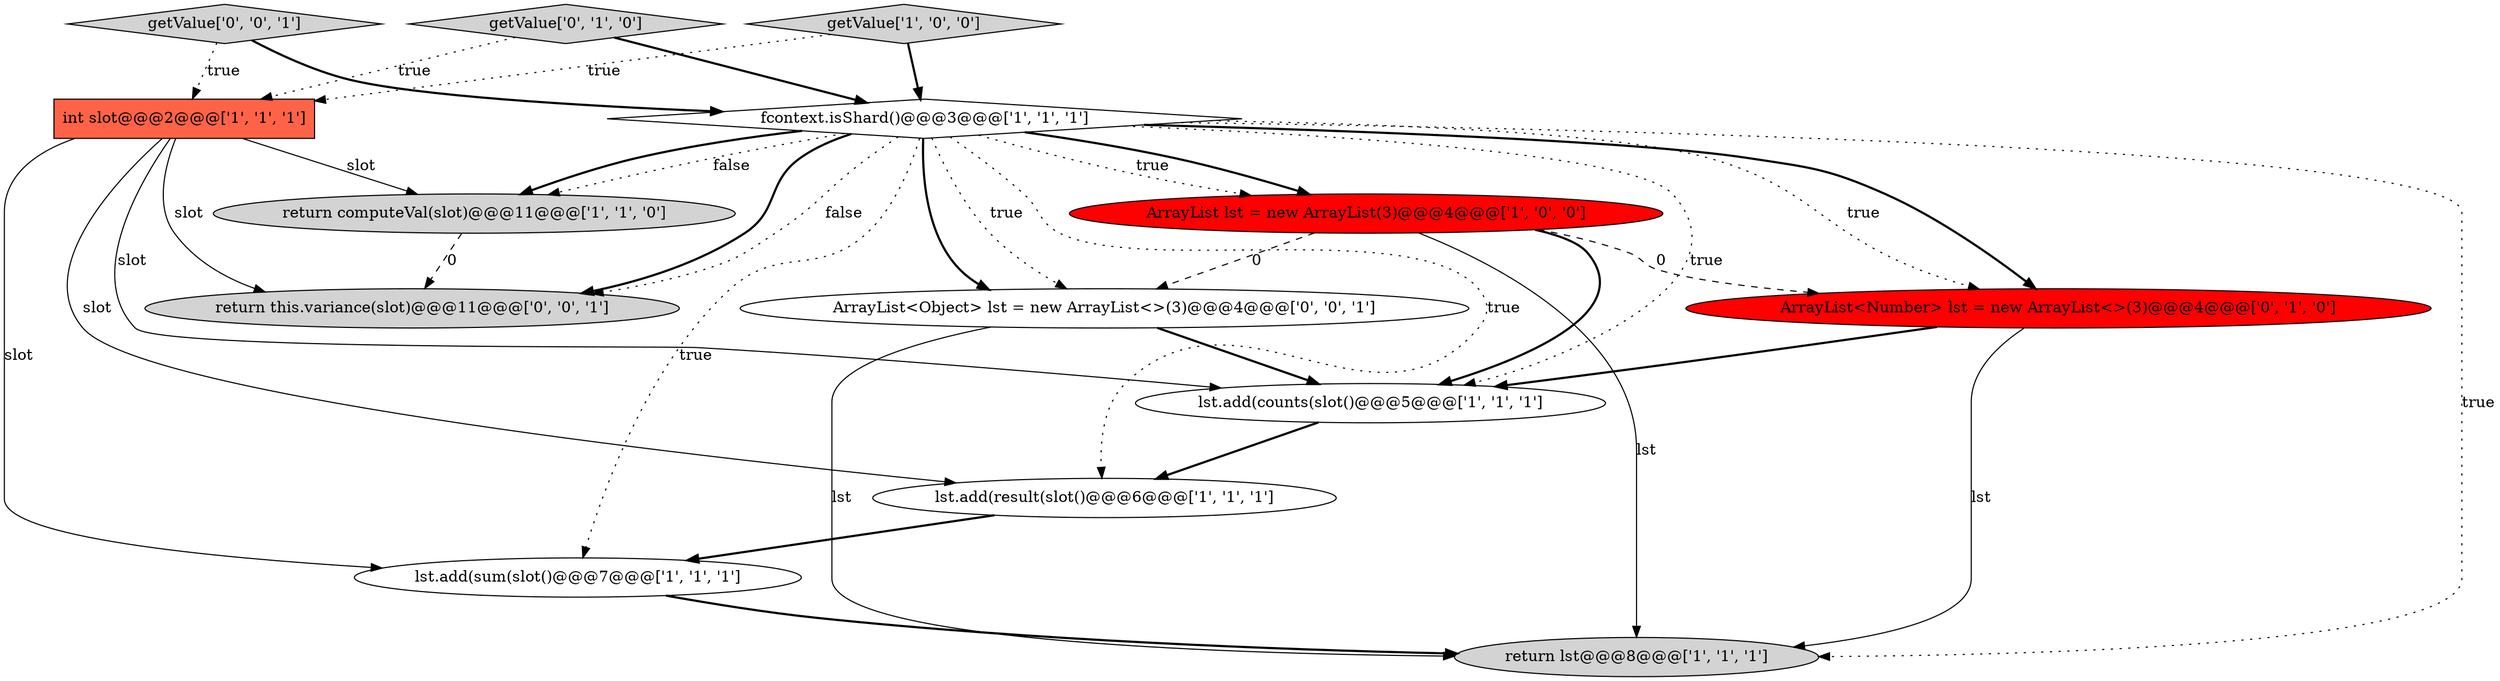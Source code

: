 digraph {
0 [style = filled, label = "fcontext.isShard()@@@3@@@['1', '1', '1']", fillcolor = white, shape = diamond image = "AAA0AAABBB1BBB"];
4 [style = filled, label = "lst.add(sum(slot()@@@7@@@['1', '1', '1']", fillcolor = white, shape = ellipse image = "AAA0AAABBB1BBB"];
8 [style = filled, label = "return computeVal(slot)@@@11@@@['1', '1', '0']", fillcolor = lightgray, shape = ellipse image = "AAA0AAABBB1BBB"];
5 [style = filled, label = "getValue['1', '0', '0']", fillcolor = lightgray, shape = diamond image = "AAA0AAABBB1BBB"];
9 [style = filled, label = "getValue['0', '1', '0']", fillcolor = lightgray, shape = diamond image = "AAA0AAABBB2BBB"];
1 [style = filled, label = "return lst@@@8@@@['1', '1', '1']", fillcolor = lightgray, shape = ellipse image = "AAA0AAABBB1BBB"];
6 [style = filled, label = "lst.add(result(slot()@@@6@@@['1', '1', '1']", fillcolor = white, shape = ellipse image = "AAA0AAABBB1BBB"];
13 [style = filled, label = "return this.variance(slot)@@@11@@@['0', '0', '1']", fillcolor = lightgray, shape = ellipse image = "AAA0AAABBB3BBB"];
7 [style = filled, label = "int slot@@@2@@@['1', '1', '1']", fillcolor = tomato, shape = box image = "AAA0AAABBB1BBB"];
2 [style = filled, label = "lst.add(counts(slot()@@@5@@@['1', '1', '1']", fillcolor = white, shape = ellipse image = "AAA0AAABBB1BBB"];
10 [style = filled, label = "ArrayList<Number> lst = new ArrayList<>(3)@@@4@@@['0', '1', '0']", fillcolor = red, shape = ellipse image = "AAA1AAABBB2BBB"];
3 [style = filled, label = "ArrayList lst = new ArrayList(3)@@@4@@@['1', '0', '0']", fillcolor = red, shape = ellipse image = "AAA1AAABBB1BBB"];
12 [style = filled, label = "getValue['0', '0', '1']", fillcolor = lightgray, shape = diamond image = "AAA0AAABBB3BBB"];
11 [style = filled, label = "ArrayList<Object> lst = new ArrayList<>(3)@@@4@@@['0', '0', '1']", fillcolor = white, shape = ellipse image = "AAA0AAABBB3BBB"];
0->3 [style = bold, label=""];
7->8 [style = solid, label="slot"];
9->0 [style = bold, label=""];
0->13 [style = bold, label=""];
0->8 [style = dotted, label="false"];
0->10 [style = dotted, label="true"];
11->1 [style = solid, label="lst"];
2->6 [style = bold, label=""];
0->4 [style = dotted, label="true"];
0->11 [style = bold, label=""];
10->1 [style = solid, label="lst"];
7->4 [style = solid, label="slot"];
0->6 [style = dotted, label="true"];
12->0 [style = bold, label=""];
11->2 [style = bold, label=""];
8->13 [style = dashed, label="0"];
6->4 [style = bold, label=""];
0->10 [style = bold, label=""];
3->2 [style = bold, label=""];
5->0 [style = bold, label=""];
5->7 [style = dotted, label="true"];
0->8 [style = bold, label=""];
3->1 [style = solid, label="lst"];
10->2 [style = bold, label=""];
4->1 [style = bold, label=""];
3->10 [style = dashed, label="0"];
0->3 [style = dotted, label="true"];
0->2 [style = dotted, label="true"];
0->13 [style = dotted, label="false"];
9->7 [style = dotted, label="true"];
12->7 [style = dotted, label="true"];
0->11 [style = dotted, label="true"];
7->6 [style = solid, label="slot"];
7->2 [style = solid, label="slot"];
3->11 [style = dashed, label="0"];
0->1 [style = dotted, label="true"];
7->13 [style = solid, label="slot"];
}
